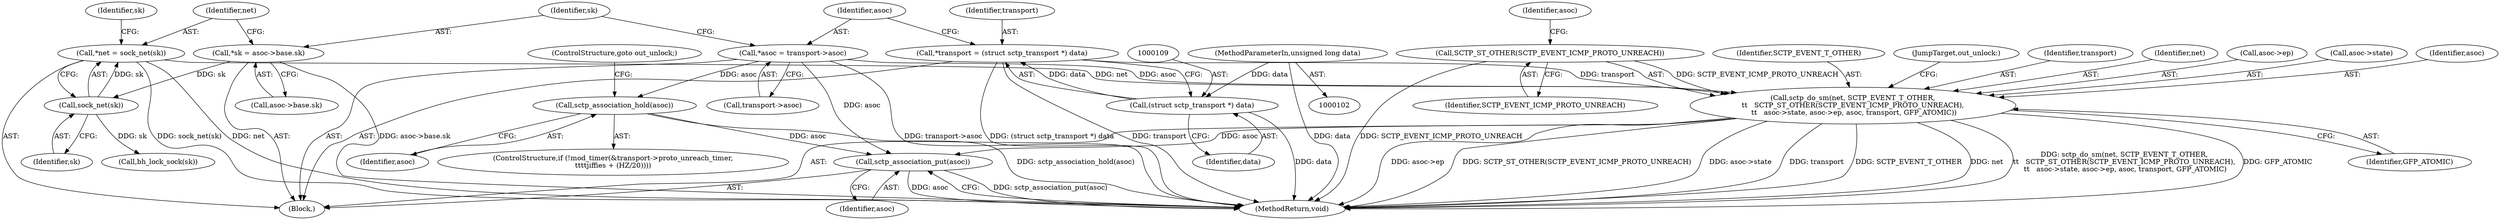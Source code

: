 digraph "0_linux_635682a14427d241bab7bbdeebb48a7d7b91638e_0@pointer" {
"1000178" [label="(Call,sctp_association_put(asoc))"];
"1000161" [label="(Call,sctp_do_sm(net, SCTP_EVENT_T_OTHER,\n\t\t   SCTP_ST_OTHER(SCTP_EVENT_ICMP_PROTO_UNREACH),\n \t\t   asoc->state, asoc->ep, asoc, transport, GFP_ATOMIC))"];
"1000126" [label="(Call,*net = sock_net(sk))"];
"1000128" [label="(Call,sock_net(sk))"];
"1000118" [label="(Call,*sk = asoc->base.sk)"];
"1000164" [label="(Call,SCTP_ST_OTHER(SCTP_EVENT_ICMP_PROTO_UNREACH))"];
"1000112" [label="(Call,*asoc = transport->asoc)"];
"1000106" [label="(Call,*transport = (struct sctp_transport *) data)"];
"1000108" [label="(Call,(struct sctp_transport *) data)"];
"1000103" [label="(MethodParameterIn,unsigned long data)"];
"1000151" [label="(Call,sctp_association_hold(asoc))"];
"1000180" [label="(MethodReturn,void)"];
"1000114" [label="(Call,transport->asoc)"];
"1000169" [label="(Call,asoc->ep)"];
"1000166" [label="(Call,asoc->state)"];
"1000179" [label="(Identifier,asoc)"];
"1000151" [label="(Call,sctp_association_hold(asoc))"];
"1000167" [label="(Identifier,asoc)"];
"1000172" [label="(Identifier,asoc)"];
"1000113" [label="(Identifier,asoc)"];
"1000104" [label="(Block,)"];
"1000107" [label="(Identifier,transport)"];
"1000165" [label="(Identifier,SCTP_EVENT_ICMP_PROTO_UNREACH)"];
"1000174" [label="(Identifier,GFP_ATOMIC)"];
"1000178" [label="(Call,sctp_association_put(asoc))"];
"1000161" [label="(Call,sctp_do_sm(net, SCTP_EVENT_T_OTHER,\n\t\t   SCTP_ST_OTHER(SCTP_EVENT_ICMP_PROTO_UNREACH),\n \t\t   asoc->state, asoc->ep, asoc, transport, GFP_ATOMIC))"];
"1000120" [label="(Call,asoc->base.sk)"];
"1000127" [label="(Identifier,net)"];
"1000131" [label="(Identifier,sk)"];
"1000164" [label="(Call,SCTP_ST_OTHER(SCTP_EVENT_ICMP_PROTO_UNREACH))"];
"1000163" [label="(Identifier,SCTP_EVENT_T_OTHER)"];
"1000112" [label="(Call,*asoc = transport->asoc)"];
"1000103" [label="(MethodParameterIn,unsigned long data)"];
"1000152" [label="(Identifier,asoc)"];
"1000110" [label="(Identifier,data)"];
"1000175" [label="(JumpTarget,out_unlock:)"];
"1000173" [label="(Identifier,transport)"];
"1000118" [label="(Call,*sk = asoc->base.sk)"];
"1000108" [label="(Call,(struct sctp_transport *) data)"];
"1000139" [label="(ControlStructure,if (!mod_timer(&transport->proto_unreach_timer,\n\t\t\t\tjiffies + (HZ/20))))"];
"1000153" [label="(ControlStructure,goto out_unlock;)"];
"1000119" [label="(Identifier,sk)"];
"1000129" [label="(Identifier,sk)"];
"1000162" [label="(Identifier,net)"];
"1000126" [label="(Call,*net = sock_net(sk))"];
"1000130" [label="(Call,bh_lock_sock(sk))"];
"1000128" [label="(Call,sock_net(sk))"];
"1000106" [label="(Call,*transport = (struct sctp_transport *) data)"];
"1000178" -> "1000104"  [label="AST: "];
"1000178" -> "1000179"  [label="CFG: "];
"1000179" -> "1000178"  [label="AST: "];
"1000180" -> "1000178"  [label="CFG: "];
"1000178" -> "1000180"  [label="DDG: sctp_association_put(asoc)"];
"1000178" -> "1000180"  [label="DDG: asoc"];
"1000161" -> "1000178"  [label="DDG: asoc"];
"1000151" -> "1000178"  [label="DDG: asoc"];
"1000112" -> "1000178"  [label="DDG: asoc"];
"1000161" -> "1000104"  [label="AST: "];
"1000161" -> "1000174"  [label="CFG: "];
"1000162" -> "1000161"  [label="AST: "];
"1000163" -> "1000161"  [label="AST: "];
"1000164" -> "1000161"  [label="AST: "];
"1000166" -> "1000161"  [label="AST: "];
"1000169" -> "1000161"  [label="AST: "];
"1000172" -> "1000161"  [label="AST: "];
"1000173" -> "1000161"  [label="AST: "];
"1000174" -> "1000161"  [label="AST: "];
"1000175" -> "1000161"  [label="CFG: "];
"1000161" -> "1000180"  [label="DDG: asoc->ep"];
"1000161" -> "1000180"  [label="DDG: SCTP_ST_OTHER(SCTP_EVENT_ICMP_PROTO_UNREACH)"];
"1000161" -> "1000180"  [label="DDG: asoc->state"];
"1000161" -> "1000180"  [label="DDG: transport"];
"1000161" -> "1000180"  [label="DDG: SCTP_EVENT_T_OTHER"];
"1000161" -> "1000180"  [label="DDG: net"];
"1000161" -> "1000180"  [label="DDG: sctp_do_sm(net, SCTP_EVENT_T_OTHER,\n\t\t   SCTP_ST_OTHER(SCTP_EVENT_ICMP_PROTO_UNREACH),\n \t\t   asoc->state, asoc->ep, asoc, transport, GFP_ATOMIC)"];
"1000161" -> "1000180"  [label="DDG: GFP_ATOMIC"];
"1000126" -> "1000161"  [label="DDG: net"];
"1000164" -> "1000161"  [label="DDG: SCTP_EVENT_ICMP_PROTO_UNREACH"];
"1000112" -> "1000161"  [label="DDG: asoc"];
"1000106" -> "1000161"  [label="DDG: transport"];
"1000126" -> "1000104"  [label="AST: "];
"1000126" -> "1000128"  [label="CFG: "];
"1000127" -> "1000126"  [label="AST: "];
"1000128" -> "1000126"  [label="AST: "];
"1000131" -> "1000126"  [label="CFG: "];
"1000126" -> "1000180"  [label="DDG: net"];
"1000126" -> "1000180"  [label="DDG: sock_net(sk)"];
"1000128" -> "1000126"  [label="DDG: sk"];
"1000128" -> "1000129"  [label="CFG: "];
"1000129" -> "1000128"  [label="AST: "];
"1000118" -> "1000128"  [label="DDG: sk"];
"1000128" -> "1000130"  [label="DDG: sk"];
"1000118" -> "1000104"  [label="AST: "];
"1000118" -> "1000120"  [label="CFG: "];
"1000119" -> "1000118"  [label="AST: "];
"1000120" -> "1000118"  [label="AST: "];
"1000127" -> "1000118"  [label="CFG: "];
"1000118" -> "1000180"  [label="DDG: asoc->base.sk"];
"1000164" -> "1000165"  [label="CFG: "];
"1000165" -> "1000164"  [label="AST: "];
"1000167" -> "1000164"  [label="CFG: "];
"1000164" -> "1000180"  [label="DDG: SCTP_EVENT_ICMP_PROTO_UNREACH"];
"1000112" -> "1000104"  [label="AST: "];
"1000112" -> "1000114"  [label="CFG: "];
"1000113" -> "1000112"  [label="AST: "];
"1000114" -> "1000112"  [label="AST: "];
"1000119" -> "1000112"  [label="CFG: "];
"1000112" -> "1000180"  [label="DDG: transport->asoc"];
"1000112" -> "1000151"  [label="DDG: asoc"];
"1000106" -> "1000104"  [label="AST: "];
"1000106" -> "1000108"  [label="CFG: "];
"1000107" -> "1000106"  [label="AST: "];
"1000108" -> "1000106"  [label="AST: "];
"1000113" -> "1000106"  [label="CFG: "];
"1000106" -> "1000180"  [label="DDG: (struct sctp_transport *) data"];
"1000106" -> "1000180"  [label="DDG: transport"];
"1000108" -> "1000106"  [label="DDG: data"];
"1000108" -> "1000110"  [label="CFG: "];
"1000109" -> "1000108"  [label="AST: "];
"1000110" -> "1000108"  [label="AST: "];
"1000108" -> "1000180"  [label="DDG: data"];
"1000103" -> "1000108"  [label="DDG: data"];
"1000103" -> "1000102"  [label="AST: "];
"1000103" -> "1000180"  [label="DDG: data"];
"1000151" -> "1000139"  [label="AST: "];
"1000151" -> "1000152"  [label="CFG: "];
"1000152" -> "1000151"  [label="AST: "];
"1000153" -> "1000151"  [label="CFG: "];
"1000151" -> "1000180"  [label="DDG: sctp_association_hold(asoc)"];
}
